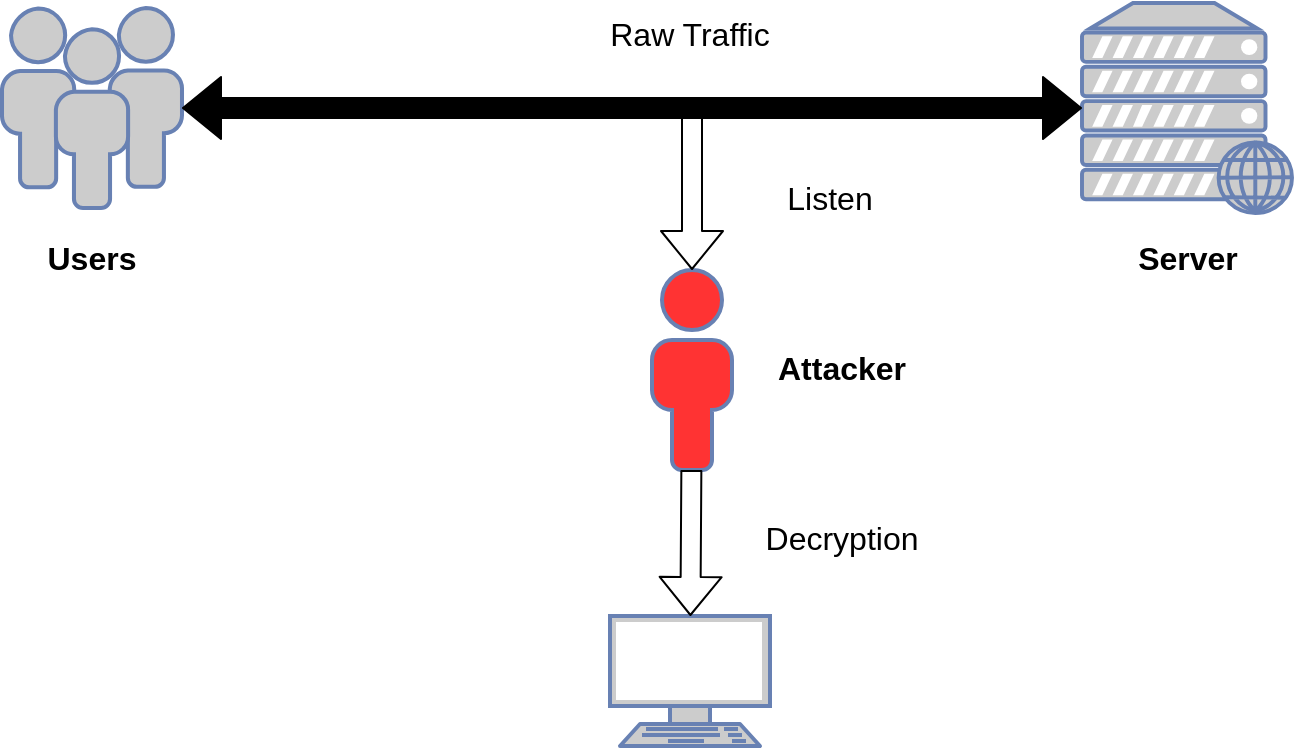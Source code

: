 <mxfile><diagram id="bHtsvkRAR7PWghAUtgC7" name="Page-1"><mxGraphModel dx="994" dy="531" grid="1" gridSize="10" guides="1" tooltips="1" connect="1" arrows="1" fold="1" page="1" pageScale="1" pageWidth="827" pageHeight="400" math="0" shadow="0"><root><mxCell id="0"/><mxCell id="1" parent="0"/><mxCell id="2" value="" style="fontColor=#0066CC;verticalAlign=top;verticalLabelPosition=bottom;labelPosition=center;align=center;html=1;outlineConnect=0;fillColor=#CCCCCC;strokeColor=#6881B3;gradientColor=none;gradientDirection=north;strokeWidth=2;shape=mxgraph.networks.users;" parent="1" vertex="1"><mxGeometry x="70" y="20" width="90" height="100" as="geometry"/></mxCell><mxCell id="3" value="" style="fontColor=#0066CC;verticalAlign=top;verticalLabelPosition=bottom;labelPosition=center;align=center;html=1;outlineConnect=0;fillColor=#CCCCCC;strokeColor=#6881B3;gradientColor=none;gradientDirection=north;strokeWidth=2;shape=mxgraph.networks.web_server;" parent="1" vertex="1"><mxGeometry x="610" y="17.5" width="105" height="105" as="geometry"/></mxCell><mxCell id="4" value="" style="fontColor=#0066CC;verticalAlign=top;verticalLabelPosition=bottom;labelPosition=center;align=center;html=1;outlineConnect=0;fillColor=#CCCCCC;strokeColor=#6881B3;gradientColor=none;gradientDirection=north;strokeWidth=2;shape=mxgraph.networks.terminal;" parent="1" vertex="1"><mxGeometry x="374" y="324" width="80" height="65" as="geometry"/></mxCell><mxCell id="5" value="" style="fontColor=#0066CC;verticalAlign=top;verticalLabelPosition=bottom;labelPosition=center;align=center;html=1;outlineConnect=0;fillColor=#FF3333;strokeColor=#6881B3;gradientColor=none;gradientDirection=north;strokeWidth=2;shape=mxgraph.networks.user_male;" parent="1" vertex="1"><mxGeometry x="395" y="151" width="40" height="100" as="geometry"/></mxCell><mxCell id="8" value="" style="shape=flexArrow;endArrow=classic;startArrow=classic;html=1;fillColor=#000000;" parent="1" source="2" target="3" edge="1"><mxGeometry width="100" height="100" relative="1" as="geometry"><mxPoint x="240" y="150" as="sourcePoint"/><mxPoint x="340" y="50" as="targetPoint"/></mxGeometry></mxCell><mxCell id="9" value="" style="shape=flexArrow;endArrow=classic;html=1;fillColor=none;" parent="1" source="5" target="4" edge="1"><mxGeometry width="50" height="50" relative="1" as="geometry"><mxPoint x="410" y="270" as="sourcePoint"/><mxPoint x="460" y="220" as="targetPoint"/></mxGeometry></mxCell><mxCell id="10" value="" style="shape=flexArrow;endArrow=classic;html=1;fillColor=none;entryX=0.5;entryY=0;entryDx=0;entryDy=0;entryPerimeter=0;" parent="1" target="5" edge="1"><mxGeometry width="50" height="50" relative="1" as="geometry"><mxPoint x="415" y="70" as="sourcePoint"/><mxPoint x="460" y="220" as="targetPoint"/></mxGeometry></mxCell><mxCell id="14" value="&lt;font style=&quot;font-size: 16px;&quot;&gt;Listen&lt;/font&gt;" style="text;html=1;strokeColor=none;fillColor=none;align=center;verticalAlign=middle;whiteSpace=wrap;rounded=0;" parent="1" vertex="1"><mxGeometry x="454" y="100" width="60" height="30" as="geometry"/></mxCell><mxCell id="15" value="&lt;font style=&quot;font-size: 16px;&quot;&gt;Decryption&lt;/font&gt;" style="text;html=1;strokeColor=none;fillColor=none;align=center;verticalAlign=middle;whiteSpace=wrap;rounded=0;" parent="1" vertex="1"><mxGeometry x="460" y="270" width="60" height="30" as="geometry"/></mxCell><mxCell id="16" value="&lt;font style=&quot;font-size: 16px;&quot;&gt;Raw Traffic&lt;/font&gt;" style="text;html=1;strokeColor=none;fillColor=none;align=center;verticalAlign=middle;whiteSpace=wrap;rounded=0;" parent="1" vertex="1"><mxGeometry x="361" y="17.5" width="106" height="30" as="geometry"/></mxCell><mxCell id="17" value="&lt;font style=&quot;font-size: 16px;&quot;&gt;Attacker&lt;/font&gt;" style="text;html=1;strokeColor=none;fillColor=none;align=center;verticalAlign=middle;whiteSpace=wrap;rounded=0;fontStyle=1" parent="1" vertex="1"><mxGeometry x="460" y="185" width="60" height="30" as="geometry"/></mxCell><mxCell id="18" value="&lt;font style=&quot;font-size: 16px;&quot;&gt;Users&lt;/font&gt;" style="text;html=1;strokeColor=none;fillColor=none;align=center;verticalAlign=middle;whiteSpace=wrap;rounded=0;fontStyle=1" parent="1" vertex="1"><mxGeometry x="85" y="130" width="60" height="30" as="geometry"/></mxCell><mxCell id="19" value="&lt;font style=&quot;font-size: 16px;&quot;&gt;Server&lt;/font&gt;" style="text;html=1;strokeColor=none;fillColor=none;align=center;verticalAlign=middle;whiteSpace=wrap;rounded=0;fontStyle=1" parent="1" vertex="1"><mxGeometry x="632.5" y="130" width="60" height="30" as="geometry"/></mxCell></root></mxGraphModel></diagram></mxfile>